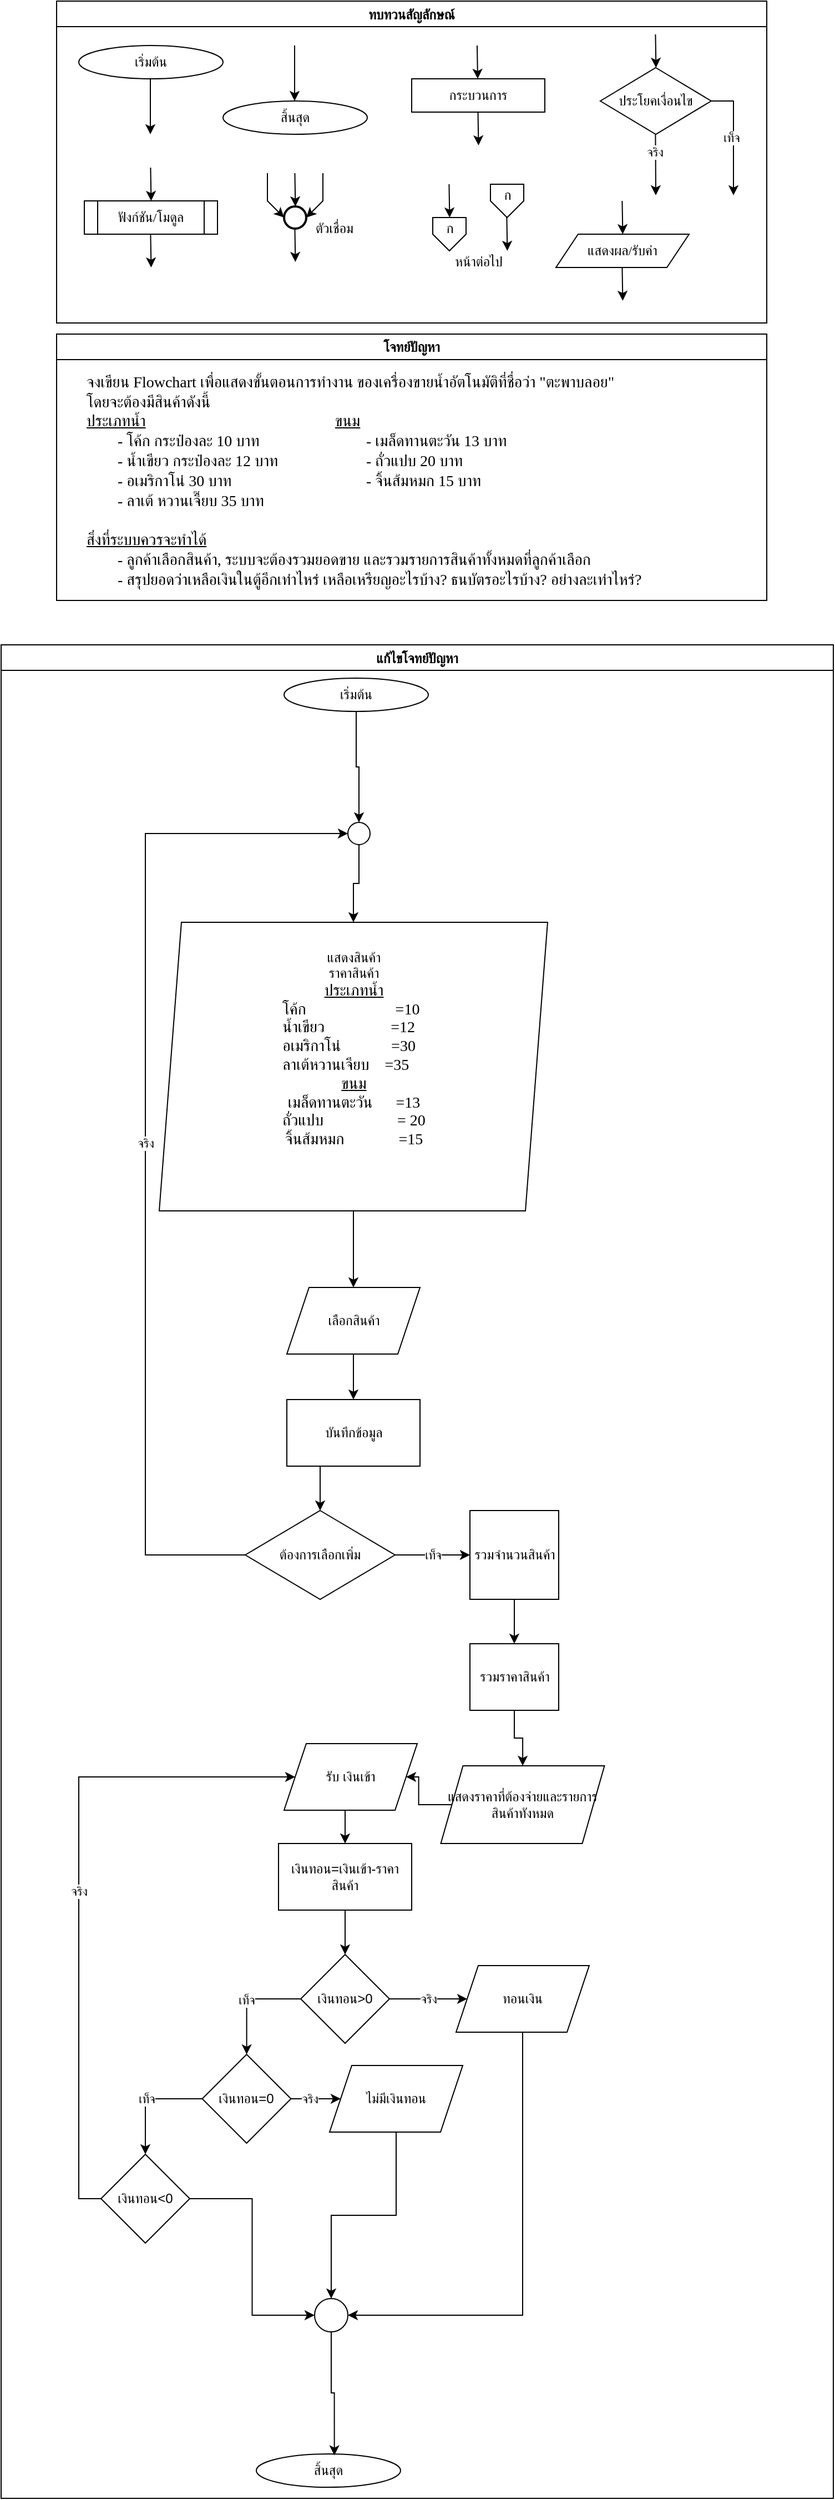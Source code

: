 <mxfile version="28.0.3">
  <diagram id="C5RBs43oDa-KdzZeNtuy" name="Page-1">
    <mxGraphModel dx="3125" dy="1480" grid="1" gridSize="10" guides="1" tooltips="1" connect="1" arrows="1" fold="1" page="1" pageScale="1" pageWidth="827" pageHeight="1169" math="0" shadow="0">
      <root>
        <mxCell id="WIyWlLk6GJQsqaUBKTNV-0" />
        <mxCell id="WIyWlLk6GJQsqaUBKTNV-1" parent="WIyWlLk6GJQsqaUBKTNV-0" />
        <mxCell id="M7CGMbNuYNeq0SnUNNgH-6" value="ทบทวนสัญลักษณ์" style="swimlane;fontFamily=Sarabun;fontSource=https%3A%2F%2Ffonts.googleapis.com%2Fcss%3Ffamily%3DSarabun;" parent="WIyWlLk6GJQsqaUBKTNV-1" vertex="1">
          <mxGeometry x="-720" y="20" width="640" height="290" as="geometry" />
        </mxCell>
        <mxCell id="M7CGMbNuYNeq0SnUNNgH-2" value="&lt;font data-font-src=&quot;https://fonts.googleapis.com/css?family=Sarabun&quot; face=&quot;Sarabun&quot;&gt;เริ่มต้น&lt;/font&gt;" style="ellipse;whiteSpace=wrap;html=1;" parent="M7CGMbNuYNeq0SnUNNgH-6" vertex="1">
          <mxGeometry x="20" y="40" width="130" height="30" as="geometry" />
        </mxCell>
        <mxCell id="M7CGMbNuYNeq0SnUNNgH-5" value="" style="endArrow=classic;html=1;rounded=0;" parent="M7CGMbNuYNeq0SnUNNgH-6" edge="1">
          <mxGeometry width="50" height="50" relative="1" as="geometry">
            <mxPoint x="84.5" y="70" as="sourcePoint" />
            <mxPoint x="84.5" y="120" as="targetPoint" />
          </mxGeometry>
        </mxCell>
        <mxCell id="M7CGMbNuYNeq0SnUNNgH-3" value="&lt;font face=&quot;Sarabun&quot;&gt;สิ้นสุด&lt;/font&gt;" style="ellipse;whiteSpace=wrap;html=1;" parent="M7CGMbNuYNeq0SnUNNgH-6" vertex="1">
          <mxGeometry x="150" y="90" width="130" height="30" as="geometry" />
        </mxCell>
        <mxCell id="M7CGMbNuYNeq0SnUNNgH-4" value="" style="endArrow=classic;html=1;rounded=0;" parent="M7CGMbNuYNeq0SnUNNgH-6" edge="1">
          <mxGeometry width="50" height="50" relative="1" as="geometry">
            <mxPoint x="214.5" y="40" as="sourcePoint" />
            <mxPoint x="214.5" y="90" as="targetPoint" />
          </mxGeometry>
        </mxCell>
        <mxCell id="mvioNwK95yMqdUQ73LqQ-0" value="กระบวนการ" style="rounded=0;whiteSpace=wrap;html=1;fontFamily=Sarabun;fontSource=https%3A%2F%2Ffonts.googleapis.com%2Fcss%3Ffamily%3DSarabun;" parent="M7CGMbNuYNeq0SnUNNgH-6" vertex="1">
          <mxGeometry x="320" y="70" width="120" height="30" as="geometry" />
        </mxCell>
        <mxCell id="mvioNwK95yMqdUQ73LqQ-1" value="" style="endArrow=classic;html=1;rounded=0;" parent="M7CGMbNuYNeq0SnUNNgH-6" edge="1">
          <mxGeometry width="50" height="50" relative="1" as="geometry">
            <mxPoint x="379" y="40" as="sourcePoint" />
            <mxPoint x="379.5" y="70" as="targetPoint" />
          </mxGeometry>
        </mxCell>
        <mxCell id="mvioNwK95yMqdUQ73LqQ-2" value="" style="endArrow=classic;html=1;rounded=0;" parent="M7CGMbNuYNeq0SnUNNgH-6" edge="1">
          <mxGeometry width="50" height="50" relative="1" as="geometry">
            <mxPoint x="379.75" y="100" as="sourcePoint" />
            <mxPoint x="380.25" y="130" as="targetPoint" />
          </mxGeometry>
        </mxCell>
        <mxCell id="mvioNwK95yMqdUQ73LqQ-3" value="ประโยคเงื่อนไข" style="rhombus;whiteSpace=wrap;html=1;fontFamily=Sarabun;fontSource=https%3A%2F%2Ffonts.googleapis.com%2Fcss%3Ffamily%3DSarabun;" parent="M7CGMbNuYNeq0SnUNNgH-6" vertex="1">
          <mxGeometry x="490" y="60" width="100" height="60" as="geometry" />
        </mxCell>
        <mxCell id="mvioNwK95yMqdUQ73LqQ-4" value="" style="endArrow=classic;html=1;rounded=0;" parent="M7CGMbNuYNeq0SnUNNgH-6" edge="1">
          <mxGeometry width="50" height="50" relative="1" as="geometry">
            <mxPoint x="539.71" y="30" as="sourcePoint" />
            <mxPoint x="540.21" y="60" as="targetPoint" />
          </mxGeometry>
        </mxCell>
        <mxCell id="mvioNwK95yMqdUQ73LqQ-5" value="" style="endArrow=classic;html=1;rounded=0;" parent="M7CGMbNuYNeq0SnUNNgH-6" edge="1">
          <mxGeometry width="50" height="50" relative="1" as="geometry">
            <mxPoint x="539.71" y="120" as="sourcePoint" />
            <mxPoint x="540" y="175" as="targetPoint" />
          </mxGeometry>
        </mxCell>
        <mxCell id="mvioNwK95yMqdUQ73LqQ-7" value="จริง" style="edgeLabel;html=1;align=center;verticalAlign=middle;resizable=0;points=[];fontFamily=Sarabun;fontSource=https%3A%2F%2Ffonts.googleapis.com%2Fcss%3Ffamily%3DSarabun;" parent="mvioNwK95yMqdUQ73LqQ-5" vertex="1" connectable="0">
          <mxGeometry x="-0.414" y="-1" relative="1" as="geometry">
            <mxPoint as="offset" />
          </mxGeometry>
        </mxCell>
        <mxCell id="mvioNwK95yMqdUQ73LqQ-6" value="" style="endArrow=classic;html=1;rounded=0;exitX=1;exitY=0.5;exitDx=0;exitDy=0;" parent="M7CGMbNuYNeq0SnUNNgH-6" source="mvioNwK95yMqdUQ73LqQ-3" edge="1">
          <mxGeometry width="50" height="50" relative="1" as="geometry">
            <mxPoint x="620" y="95" as="sourcePoint" />
            <mxPoint x="610" y="175" as="targetPoint" />
            <Array as="points">
              <mxPoint x="610" y="90" />
            </Array>
          </mxGeometry>
        </mxCell>
        <mxCell id="mvioNwK95yMqdUQ73LqQ-8" value="&lt;font data-font-src=&quot;https://fonts.googleapis.com/css?family=Sarabun&quot; face=&quot;Sarabun&quot;&gt;เท็จ&lt;/font&gt;" style="edgeLabel;html=1;align=center;verticalAlign=middle;resizable=0;points=[];" parent="mvioNwK95yMqdUQ73LqQ-6" vertex="1" connectable="0">
          <mxGeometry x="-0.002" y="-2" relative="1" as="geometry">
            <mxPoint as="offset" />
          </mxGeometry>
        </mxCell>
        <mxCell id="mvioNwK95yMqdUQ73LqQ-9" value="&lt;font data-font-src=&quot;https://fonts.googleapis.com/css?family=Sarabun&quot; face=&quot;Sarabun&quot;&gt;ฟังก์ชัน/โมดูล&lt;/font&gt;" style="shape=process;whiteSpace=wrap;html=1;backgroundOutline=1;" parent="M7CGMbNuYNeq0SnUNNgH-6" vertex="1">
          <mxGeometry x="25" y="180" width="120" height="30" as="geometry" />
        </mxCell>
        <mxCell id="mvioNwK95yMqdUQ73LqQ-11" value="" style="endArrow=classic;html=1;rounded=0;" parent="M7CGMbNuYNeq0SnUNNgH-6" edge="1">
          <mxGeometry width="50" height="50" relative="1" as="geometry">
            <mxPoint x="84.71" y="150" as="sourcePoint" />
            <mxPoint x="85.21" y="180" as="targetPoint" />
          </mxGeometry>
        </mxCell>
        <mxCell id="mvioNwK95yMqdUQ73LqQ-12" value="" style="endArrow=classic;html=1;rounded=0;" parent="M7CGMbNuYNeq0SnUNNgH-6" edge="1">
          <mxGeometry width="50" height="50" relative="1" as="geometry">
            <mxPoint x="84.71" y="210" as="sourcePoint" />
            <mxPoint x="85.21" y="240" as="targetPoint" />
          </mxGeometry>
        </mxCell>
        <mxCell id="mvioNwK95yMqdUQ73LqQ-13" value="" style="strokeWidth=2;html=1;shape=mxgraph.flowchart.start_2;whiteSpace=wrap;" parent="M7CGMbNuYNeq0SnUNNgH-6" vertex="1">
          <mxGeometry x="205" y="185" width="20" height="20" as="geometry" />
        </mxCell>
        <mxCell id="mvioNwK95yMqdUQ73LqQ-16" value="" style="endArrow=classic;html=1;rounded=0;" parent="M7CGMbNuYNeq0SnUNNgH-6" edge="1">
          <mxGeometry width="50" height="50" relative="1" as="geometry">
            <mxPoint x="214.71" y="155" as="sourcePoint" />
            <mxPoint x="215.21" y="185" as="targetPoint" />
          </mxGeometry>
        </mxCell>
        <mxCell id="mvioNwK95yMqdUQ73LqQ-17" value="" style="endArrow=classic;html=1;rounded=0;entryX=0;entryY=0.5;entryDx=0;entryDy=0;entryPerimeter=0;" parent="M7CGMbNuYNeq0SnUNNgH-6" target="mvioNwK95yMqdUQ73LqQ-13" edge="1">
          <mxGeometry width="50" height="50" relative="1" as="geometry">
            <mxPoint x="190.0" y="155" as="sourcePoint" />
            <mxPoint x="190.5" y="185" as="targetPoint" />
            <Array as="points">
              <mxPoint x="190" y="180" />
            </Array>
          </mxGeometry>
        </mxCell>
        <mxCell id="mvioNwK95yMqdUQ73LqQ-18" value="" style="endArrow=classic;html=1;rounded=0;entryX=1;entryY=0.5;entryDx=0;entryDy=0;entryPerimeter=0;" parent="M7CGMbNuYNeq0SnUNNgH-6" target="mvioNwK95yMqdUQ73LqQ-13" edge="1">
          <mxGeometry width="50" height="50" relative="1" as="geometry">
            <mxPoint x="240.0" y="155" as="sourcePoint" />
            <mxPoint x="240.5" y="185" as="targetPoint" />
            <Array as="points">
              <mxPoint x="240" y="180" />
            </Array>
          </mxGeometry>
        </mxCell>
        <mxCell id="mvioNwK95yMqdUQ73LqQ-19" value="" style="endArrow=classic;html=1;rounded=0;" parent="M7CGMbNuYNeq0SnUNNgH-6" edge="1">
          <mxGeometry width="50" height="50" relative="1" as="geometry">
            <mxPoint x="214.71" y="205" as="sourcePoint" />
            <mxPoint x="215.21" y="235" as="targetPoint" />
          </mxGeometry>
        </mxCell>
        <mxCell id="mvioNwK95yMqdUQ73LqQ-20" value="&lt;font data-font-src=&quot;https://fonts.googleapis.com/css?family=Sarabun&quot; face=&quot;Sarabun&quot;&gt;ตัวเชื่อม&lt;/font&gt;" style="text;html=1;align=center;verticalAlign=middle;resizable=0;points=[];autosize=1;strokeColor=none;fillColor=none;" parent="M7CGMbNuYNeq0SnUNNgH-6" vertex="1">
          <mxGeometry x="220" y="190" width="60" height="30" as="geometry" />
        </mxCell>
        <mxCell id="mvioNwK95yMqdUQ73LqQ-25" value="" style="endArrow=classic;html=1;rounded=0;" parent="M7CGMbNuYNeq0SnUNNgH-6" edge="1">
          <mxGeometry width="50" height="50" relative="1" as="geometry">
            <mxPoint x="353.71" y="165" as="sourcePoint" />
            <mxPoint x="354.21" y="195" as="targetPoint" />
          </mxGeometry>
        </mxCell>
        <mxCell id="mvioNwK95yMqdUQ73LqQ-21" value="" style="verticalLabelPosition=bottom;verticalAlign=top;html=1;shape=offPageConnector;rounded=0;size=0.5;" parent="M7CGMbNuYNeq0SnUNNgH-6" vertex="1">
          <mxGeometry x="339" y="195" width="30" height="30" as="geometry" />
        </mxCell>
        <mxCell id="mvioNwK95yMqdUQ73LqQ-26" value="" style="endArrow=classic;html=1;rounded=0;" parent="M7CGMbNuYNeq0SnUNNgH-6" edge="1">
          <mxGeometry width="50" height="50" relative="1" as="geometry">
            <mxPoint x="405.71" y="195" as="sourcePoint" />
            <mxPoint x="406.21" y="225" as="targetPoint" />
          </mxGeometry>
        </mxCell>
        <mxCell id="mvioNwK95yMqdUQ73LqQ-27" value="" style="verticalLabelPosition=bottom;verticalAlign=top;html=1;shape=offPageConnector;rounded=0;size=0.5;" parent="M7CGMbNuYNeq0SnUNNgH-6" vertex="1">
          <mxGeometry x="391" y="165" width="30" height="30" as="geometry" />
        </mxCell>
        <mxCell id="mvioNwK95yMqdUQ73LqQ-28" value="หน้าต่อไป" style="text;html=1;align=center;verticalAlign=middle;resizable=0;points=[];autosize=1;strokeColor=none;fillColor=none;fontFamily=Sarabun;fontSource=https%3A%2F%2Ffonts.googleapis.com%2Fcss%3Ffamily%3DSarabun;" parent="M7CGMbNuYNeq0SnUNNgH-6" vertex="1">
          <mxGeometry x="345" y="220" width="70" height="30" as="geometry" />
        </mxCell>
        <mxCell id="mvioNwK95yMqdUQ73LqQ-29" value="ก" style="text;html=1;align=center;verticalAlign=middle;resizable=0;points=[];autosize=1;strokeColor=none;fillColor=none;fontFamily=Sarabun;fontSource=https%3A%2F%2Ffonts.googleapis.com%2Fcss%3Ffamily%3DSarabun;" parent="M7CGMbNuYNeq0SnUNNgH-6" vertex="1">
          <mxGeometry x="339" y="190" width="30" height="30" as="geometry" />
        </mxCell>
        <mxCell id="mvioNwK95yMqdUQ73LqQ-30" value="ก" style="text;html=1;align=center;verticalAlign=middle;resizable=0;points=[];autosize=1;strokeColor=none;fillColor=none;fontFamily=Sarabun;fontSource=https%3A%2F%2Ffonts.googleapis.com%2Fcss%3Ffamily%3DSarabun;" parent="M7CGMbNuYNeq0SnUNNgH-6" vertex="1">
          <mxGeometry x="391" y="160" width="30" height="30" as="geometry" />
        </mxCell>
        <mxCell id="mvioNwK95yMqdUQ73LqQ-32" value="แสดงผล/รับค่า" style="shape=parallelogram;perimeter=parallelogramPerimeter;whiteSpace=wrap;html=1;fixedSize=1;fontFamily=Sarabun;fontSource=https%3A%2F%2Ffonts.googleapis.com%2Fcss%3Ffamily%3DSarabun;" parent="M7CGMbNuYNeq0SnUNNgH-6" vertex="1">
          <mxGeometry x="450" y="210" width="120" height="30" as="geometry" />
        </mxCell>
        <mxCell id="mvioNwK95yMqdUQ73LqQ-33" value="" style="endArrow=classic;html=1;rounded=0;" parent="M7CGMbNuYNeq0SnUNNgH-6" edge="1">
          <mxGeometry width="50" height="50" relative="1" as="geometry">
            <mxPoint x="509.71" y="180" as="sourcePoint" />
            <mxPoint x="510.21" y="210" as="targetPoint" />
          </mxGeometry>
        </mxCell>
        <mxCell id="mvioNwK95yMqdUQ73LqQ-34" value="" style="endArrow=classic;html=1;rounded=0;" parent="M7CGMbNuYNeq0SnUNNgH-6" edge="1">
          <mxGeometry width="50" height="50" relative="1" as="geometry">
            <mxPoint x="509.71" y="240" as="sourcePoint" />
            <mxPoint x="510.21" y="270" as="targetPoint" />
          </mxGeometry>
        </mxCell>
        <mxCell id="mvioNwK95yMqdUQ73LqQ-36" value="แก้ไขโจทย์ปัญหา" style="swimlane;fontFamily=Sarabun;fontSource=https%3A%2F%2Ffonts.googleapis.com%2Fcss%3Ffamily%3DSarabun;" parent="WIyWlLk6GJQsqaUBKTNV-1" vertex="1">
          <mxGeometry x="-770" y="600" width="750" height="1670" as="geometry" />
        </mxCell>
        <mxCell id="hiBAoouxPa1-RDpMhZu3-56" style="edgeStyle=orthogonalEdgeStyle;rounded=0;orthogonalLoop=1;jettySize=auto;html=1;exitX=0.5;exitY=1;exitDx=0;exitDy=0;entryX=0.5;entryY=0;entryDx=0;entryDy=0;" edge="1" parent="mvioNwK95yMqdUQ73LqQ-36" source="mvioNwK95yMqdUQ73LqQ-35" target="hiBAoouxPa1-RDpMhZu3-66">
          <mxGeometry relative="1" as="geometry">
            <mxPoint x="322.5" y="110" as="targetPoint" />
          </mxGeometry>
        </mxCell>
        <mxCell id="mvioNwK95yMqdUQ73LqQ-35" value="&lt;font data-font-src=&quot;https://fonts.googleapis.com/css?family=Sarabun&quot; face=&quot;Sarabun&quot;&gt;เริ่มต้น&lt;/font&gt;" style="ellipse;whiteSpace=wrap;html=1;" parent="mvioNwK95yMqdUQ73LqQ-36" vertex="1">
          <mxGeometry x="255" y="30" width="130" height="30" as="geometry" />
        </mxCell>
        <mxCell id="mvioNwK95yMqdUQ73LqQ-69" value="&lt;font face=&quot;Sarabun&quot;&gt;สิ้นสุด&lt;/font&gt;" style="ellipse;whiteSpace=wrap;html=1;" parent="mvioNwK95yMqdUQ73LqQ-36" vertex="1">
          <mxGeometry x="230" y="1630" width="130" height="30" as="geometry" />
        </mxCell>
        <mxCell id="hiBAoouxPa1-RDpMhZu3-42" value="จริง" style="edgeStyle=orthogonalEdgeStyle;rounded=0;orthogonalLoop=1;jettySize=auto;html=1;exitX=0;exitY=0.5;exitDx=0;exitDy=0;entryX=0;entryY=0.5;entryDx=0;entryDy=0;" edge="1" parent="mvioNwK95yMqdUQ73LqQ-36" source="hiBAoouxPa1-RDpMhZu3-35">
          <mxGeometry relative="1" as="geometry">
            <mxPoint x="320" y="485" as="targetPoint" />
            <Array as="points">
              <mxPoint x="20" y="825" />
              <mxPoint x="20" y="485" />
            </Array>
          </mxGeometry>
        </mxCell>
        <mxCell id="hiBAoouxPa1-RDpMhZu3-65" value="จริง" style="edgeStyle=orthogonalEdgeStyle;rounded=0;orthogonalLoop=1;jettySize=auto;html=1;exitX=0;exitY=0.5;exitDx=0;exitDy=0;entryX=0;entryY=0.5;entryDx=0;entryDy=0;" edge="1" parent="mvioNwK95yMqdUQ73LqQ-36" source="hiBAoouxPa1-RDpMhZu3-63" target="hiBAoouxPa1-RDpMhZu3-66">
          <mxGeometry relative="1" as="geometry">
            <mxPoint x="170" y="580" as="targetPoint" />
            <Array as="points">
              <mxPoint x="130" y="820" />
              <mxPoint x="130" y="170" />
            </Array>
          </mxGeometry>
        </mxCell>
        <mxCell id="hiBAoouxPa1-RDpMhZu3-108" style="edgeStyle=orthogonalEdgeStyle;rounded=0;orthogonalLoop=1;jettySize=auto;html=1;exitX=0.5;exitY=1;exitDx=0;exitDy=0;entryX=0.5;entryY=0;entryDx=0;entryDy=0;" edge="1" parent="mvioNwK95yMqdUQ73LqQ-36" source="hiBAoouxPa1-RDpMhZu3-66" target="hiBAoouxPa1-RDpMhZu3-78">
          <mxGeometry relative="1" as="geometry" />
        </mxCell>
        <mxCell id="hiBAoouxPa1-RDpMhZu3-66" value="" style="ellipse;whiteSpace=wrap;html=1;aspect=fixed;" vertex="1" parent="mvioNwK95yMqdUQ73LqQ-36">
          <mxGeometry x="312.5" y="160" width="20" height="20" as="geometry" />
        </mxCell>
        <mxCell id="hiBAoouxPa1-RDpMhZu3-80" style="edgeStyle=orthogonalEdgeStyle;rounded=0;orthogonalLoop=1;jettySize=auto;html=1;exitX=0.5;exitY=1;exitDx=0;exitDy=0;entryX=0.5;entryY=0;entryDx=0;entryDy=0;" edge="1" parent="mvioNwK95yMqdUQ73LqQ-36" source="hiBAoouxPa1-RDpMhZu3-78" target="hiBAoouxPa1-RDpMhZu3-61">
          <mxGeometry relative="1" as="geometry" />
        </mxCell>
        <mxCell id="hiBAoouxPa1-RDpMhZu3-78" value="แสดงสินค้า&lt;div&gt;ราคาสินค้า&lt;div&gt;&lt;u style=&quot;font-family: Sarabun; font-size: 14px; text-align: left; text-wrap-mode: nowrap;&quot;&gt;ประเภทน้ำ&lt;/u&gt;&lt;/div&gt;&lt;div style=&quot;text-align: left;&quot;&gt;&lt;span style=&quot;font-family: Sarabun; font-size: 14px; text-wrap-mode: nowrap;&quot;&gt;โค้ก&amp;nbsp; &amp;nbsp; &amp;nbsp; &amp;nbsp; &amp;nbsp; &amp;nbsp; &amp;nbsp; &amp;nbsp; &amp;nbsp; &amp;nbsp; &amp;nbsp; &amp;nbsp;=10&lt;/span&gt;&lt;/div&gt;&lt;div style=&quot;text-align: left;&quot;&gt;&lt;span style=&quot;font-family: Sarabun; font-size: 14px; text-wrap-mode: nowrap;&quot;&gt;น้ำเขียว&amp;nbsp; &amp;nbsp; &amp;nbsp; &amp;nbsp; &amp;nbsp; &amp;nbsp; &amp;nbsp; &amp;nbsp; &amp;nbsp;=12&lt;/span&gt;&lt;/div&gt;&lt;div style=&quot;text-align: left;&quot;&gt;&lt;span style=&quot;font-family: Sarabun; font-size: 14px; text-wrap-mode: nowrap;&quot;&gt;อเมริกาโน่&amp;nbsp; &amp;nbsp; &amp;nbsp; &amp;nbsp; &amp;nbsp; &amp;nbsp; &amp;nbsp;=30&lt;/span&gt;&lt;/div&gt;&lt;div style=&quot;text-align: left;&quot;&gt;&lt;span style=&quot;font-family: Sarabun; font-size: 14px; text-wrap-mode: nowrap;&quot;&gt;ลาเต้หวานเจียบ&amp;nbsp; &amp;nbsp; =35&lt;/span&gt;&lt;/div&gt;&lt;/div&gt;&lt;div style=&quot;&quot;&gt;&lt;u style=&quot;font-family: Sarabun; font-size: 14px; text-wrap-mode: nowrap;&quot;&gt;&lt;span style=&quot;white-space-collapse: preserve;&quot;&gt;ข&lt;/span&gt;นม&lt;/u&gt;&lt;br&gt;&lt;div&gt;&lt;span style=&quot;color: rgba(0, 0, 0, 0); font-family: monospace; font-size: 0px; text-wrap-mode: nowrap;&quot;&gt;%3CmxGraphModel%3E%3Croot%3E%3CmxCell%20id%3D%220%22%2F%3E%3CmxCell%20id%3D%221%22%20parent%3D%220%22%2F%3E%3CmxCell%20id%3D%222%22%20value%3D%22%E0%B8%A3%E0%B8%B2%E0%B8%84%E0%B8%B2%E0%B8%AA%E0%B8%B4%E0%B8%99%E0%B8%84%E0%B9%89%E0%B8%B2%26lt%3Bdiv%26gt%3B%26lt%3Bu%20style%3D%26quot%3Bfont-family%3A%20Sarabun%3B%20font-size%3A%2014px%3B%20text-align%3A%20left%3B%20text-wrap-mode%3A%20nowrap%3B%26quot%3B%26gt%3B%E0%B8%9B%E0%B8%A3%E0%B8%B0%E0%B9%80%E0%B8%A0%E0%B8%97%E0%B8%99%E0%B9%89%E0%B8%B3%26lt%3B%2Fu%26gt%3B%26lt%3B%2Fdiv%26gt%3B%26lt%3Bdiv%20style%3D%26quot%3Btext-align%3A%20left%3B%26quot%3B%26gt%3B%26lt%3Bspan%20style%3D%26quot%3Bfont-family%3A%20Sarabun%3B%20font-size%3A%2014px%3B%20text-wrap-mode%3A%20nowrap%3B%26quot%3B%26gt%3B%E0%B9%82%E0%B8%84%E0%B9%89%E0%B8%81%26amp%3Bnbsp%3B%20%26amp%3Bnbsp%3B%20%26amp%3Bnbsp%3B%20%26amp%3Bnbsp%3B%20%26amp%3Bnbsp%3B%20%26amp%3Bnbsp%3B%20%26amp%3Bnbsp%3B%20%26amp%3Bnbsp%3B%20%26amp%3Bnbsp%3B%20%26amp%3Bnbsp%3B%20%26amp%3Bnbsp%3B%20%3D%2010%26lt%3B%2Fspan%26gt%3B%26lt%3B%2Fdiv%26gt%3B%26lt%3Bdiv%20style%3D%26quot%3Btext-align%3A%20left%3B%26quot%3B%26gt%3B%26lt%3Bspan%20style%3D%26quot%3Bfont-family%3A%20Sarabun%3B%20font-size%3A%2014px%3B%20text-wrap-mode%3A%20nowrap%3B%26quot%3B%26gt%3B%E0%B8%99%E0%B9%89%E0%B8%B3%E0%B9%80%E0%B8%82%E0%B8%B5%E0%B8%A2%E0%B8%A7%26amp%3Bnbsp%3B%20%26amp%3Bnbsp%3B%20%26amp%3Bnbsp%3B%20%26amp%3Bnbsp%3B%20%26amp%3Bnbsp%3B%20%26amp%3Bnbsp%3B%20%26amp%3Bnbsp%3B%20%26amp%3Bnbsp%3B%20%3D%2012%26lt%3B%2Fspan%26gt%3B%26lt%3B%2Fdiv%26gt%3B%26lt%3Bdiv%20style%3D%26quot%3Btext-align%3A%20left%3B%26quot%3B%26gt%3B%26lt%3Bspan%20style%3D%26quot%3Bfont-family%3A%20Sarabun%3B%20font-size%3A%2014px%3B%20text-wrap-mode%3A%20nowrap%3B%26quot%3B%26gt%3B%E0%B8%AD%E0%B9%80%E0%B8%A1%E0%B8%A3%E0%B8%B4%E0%B8%81%E0%B8%B2%E0%B9%82%E0%B8%99%E0%B9%88%26amp%3Bnbsp%3B%20%26amp%3Bnbsp%3B%20%26amp%3Bnbsp%3B%20%26amp%3Bnbsp%3B%20%26amp%3Bnbsp%3B%20%26amp%3Bnbsp%3B%20%3D%2030%26lt%3B%2Fspan%26gt%3B%26lt%3B%2Fdiv%26gt%3B%26lt%3Bdiv%20style%3D%26quot%3Btext-align%3A%20left%3B%26quot%3B%26gt%3B%26lt%3Bspan%20style%3D%26quot%3Bfont-family%3A%20Sarabun%3B%20font-size%3A%2014px%3B%20text-wrap-mode%3A%20nowrap%3B%26quot%3B%26gt%3B%E0%B8%A5%E0%B8%B2%E0%B9%80%E0%B8%95%E0%B9%89%E0%B8%AB%E0%B8%A7%E0%B8%B2%E0%B8%99%E0%B9%80%E0%B8%88%E0%B8%B5%E0%B8%A2%E0%B8%9A%26amp%3Bnbsp%3B%20%26amp%3Bnbsp%3B%3D%2035%26lt%3B%2Fspan%26gt%3B%26lt%3B%2Fdiv%26gt%3B%26lt%3Bdiv%20style%3D%26quot%3Btext-align%3A%20left%3B%26quot%3B%26gt%3B%26lt%3Bspan%20style%3D%26quot%3Bfont-family%3A%20Sarabun%3B%20font-size%3A%2014px%3B%20text-wrap-mode%3A%20nowrap%3B%26quot%3B%26gt%3B%26lt%3Bbr%26gt%3B%26lt%3B%2Fspan%26gt%3B%26lt%3B%2Fdiv%26gt%3B%22%20style%3D%22rounded%3D0%3BwhiteSpace%3Dwrap%3Bhtml%3D1%3B%22%20vertex%3D%221%22%20parent%3D%221%22%3E%3CmxGeometry%20x%3D%22-577.5%22%20y%3D%22850%22%20width%3D%22177.5%22%20height%3D%22130%22%20as%3D%22geometry%22%2F%3E%3C%2FmxCell%3E%3C%2Froot%3E%3C%2FmxGraphModel%3E&lt;/span&gt;&lt;span style=&quot;font-family: Sarabun; font-size: 14px; text-wrap-mode: nowrap;&quot;&gt;เมล็ดทานตะวัน&lt;/span&gt;&lt;span style=&quot;font-family: Sarabun; font-size: 14px; text-wrap-mode: nowrap; background-color: transparent; color: light-dark(rgb(0, 0, 0), rgb(255, 255, 255));&quot;&gt;&amp;nbsp; &amp;nbsp; &amp;nbsp; =13&lt;/span&gt;&lt;/div&gt;&lt;div&gt;&lt;span style=&quot;font-family: Sarabun; font-size: 14px; text-wrap-mode: nowrap; background-color: transparent; color: light-dark(rgb(0, 0, 0), rgb(255, 255, 255));&quot;&gt;ถั่วแปบ&lt;/span&gt;&lt;span style=&quot;font-family: Sarabun; font-size: 14px; text-wrap-mode: nowrap;&quot;&gt;&amp;nbsp; &amp;nbsp; &amp;nbsp; &amp;nbsp; &amp;nbsp; &amp;nbsp; &amp;nbsp; &amp;nbsp; &amp;nbsp; &amp;nbsp;= 20&lt;/span&gt;&lt;/div&gt;&lt;div&gt;&lt;span style=&quot;font-family: Sarabun; font-size: 14px; text-wrap-mode: nowrap; background-color: transparent; color: light-dark(rgb(0, 0, 0), rgb(255, 255, 255));&quot;&gt;จิ้นส้มหมก&lt;/span&gt;&lt;span style=&quot;font-family: Sarabun; font-size: 14px; text-wrap-mode: nowrap;&quot;&gt;&amp;nbsp; &amp;nbsp; &amp;nbsp; &amp;nbsp; &amp;nbsp; &amp;nbsp; &amp;nbsp; =15&lt;/span&gt;&lt;/div&gt;&lt;div&gt;&lt;br&gt;&lt;/div&gt;&lt;/div&gt;&lt;div&gt;&lt;span style=&quot;font-family: Sarabun; font-size: 14px; text-wrap-mode: nowrap;&quot;&gt;&lt;br&gt;&lt;/span&gt;&lt;/div&gt;" style="shape=parallelogram;perimeter=parallelogramPerimeter;whiteSpace=wrap;html=1;fixedSize=1;" vertex="1" parent="mvioNwK95yMqdUQ73LqQ-36">
          <mxGeometry x="142.5" y="250" width="350" height="260" as="geometry" />
        </mxCell>
        <mxCell id="hiBAoouxPa1-RDpMhZu3-110" style="edgeStyle=orthogonalEdgeStyle;rounded=0;orthogonalLoop=1;jettySize=auto;html=1;exitX=0.5;exitY=1;exitDx=0;exitDy=0;entryX=0.5;entryY=0;entryDx=0;entryDy=0;" edge="1" parent="mvioNwK95yMqdUQ73LqQ-36" source="hiBAoouxPa1-RDpMhZu3-61" target="hiBAoouxPa1-RDpMhZu3-109">
          <mxGeometry relative="1" as="geometry" />
        </mxCell>
        <mxCell id="hiBAoouxPa1-RDpMhZu3-61" value="เลือกสินค้า" style="shape=parallelogram;perimeter=parallelogramPerimeter;whiteSpace=wrap;html=1;fixedSize=1;" vertex="1" parent="mvioNwK95yMqdUQ73LqQ-36">
          <mxGeometry x="257.5" y="579" width="120" height="60" as="geometry" />
        </mxCell>
        <mxCell id="hiBAoouxPa1-RDpMhZu3-63" value="ต้องการเลือกเพิ่ม" style="rhombus;whiteSpace=wrap;html=1;" vertex="1" parent="mvioNwK95yMqdUQ73LqQ-36">
          <mxGeometry x="220" y="780" width="135" height="80" as="geometry" />
        </mxCell>
        <mxCell id="hiBAoouxPa1-RDpMhZu3-75" value="" style="edgeStyle=orthogonalEdgeStyle;rounded=0;orthogonalLoop=1;jettySize=auto;html=1;" edge="1" parent="mvioNwK95yMqdUQ73LqQ-36" source="hiBAoouxPa1-RDpMhZu3-70" target="hiBAoouxPa1-RDpMhZu3-74">
          <mxGeometry relative="1" as="geometry" />
        </mxCell>
        <mxCell id="hiBAoouxPa1-RDpMhZu3-70" value="รวมราคาสินค้า" style="whiteSpace=wrap;html=1;" vertex="1" parent="mvioNwK95yMqdUQ73LqQ-36">
          <mxGeometry x="422.5" y="900" width="80" height="60" as="geometry" />
        </mxCell>
        <mxCell id="hiBAoouxPa1-RDpMhZu3-77" value="" style="edgeStyle=orthogonalEdgeStyle;rounded=0;orthogonalLoop=1;jettySize=auto;html=1;" edge="1" parent="mvioNwK95yMqdUQ73LqQ-36" source="hiBAoouxPa1-RDpMhZu3-74" target="hiBAoouxPa1-RDpMhZu3-76">
          <mxGeometry relative="1" as="geometry" />
        </mxCell>
        <mxCell id="hiBAoouxPa1-RDpMhZu3-74" value="แสดงราคาที่ต้องจ่ายและรายการสินค้าทังหมด" style="shape=parallelogram;perimeter=parallelogramPerimeter;whiteSpace=wrap;html=1;fixedSize=1;" vertex="1" parent="mvioNwK95yMqdUQ73LqQ-36">
          <mxGeometry x="396.25" y="1010" width="147.5" height="70" as="geometry" />
        </mxCell>
        <mxCell id="hiBAoouxPa1-RDpMhZu3-82" style="edgeStyle=orthogonalEdgeStyle;rounded=0;orthogonalLoop=1;jettySize=auto;html=1;exitX=0.5;exitY=1;exitDx=0;exitDy=0;entryX=0.5;entryY=0;entryDx=0;entryDy=0;" edge="1" parent="mvioNwK95yMqdUQ73LqQ-36" source="hiBAoouxPa1-RDpMhZu3-76" target="hiBAoouxPa1-RDpMhZu3-81">
          <mxGeometry relative="1" as="geometry" />
        </mxCell>
        <mxCell id="hiBAoouxPa1-RDpMhZu3-76" value="รับ เงินเข้า" style="shape=parallelogram;perimeter=parallelogramPerimeter;whiteSpace=wrap;html=1;fixedSize=1;" vertex="1" parent="mvioNwK95yMqdUQ73LqQ-36">
          <mxGeometry x="255" y="990" width="120" height="60" as="geometry" />
        </mxCell>
        <mxCell id="hiBAoouxPa1-RDpMhZu3-71" value="" style="edgeStyle=orthogonalEdgeStyle;rounded=0;orthogonalLoop=1;jettySize=auto;html=1;" edge="1" parent="mvioNwK95yMqdUQ73LqQ-36" source="hiBAoouxPa1-RDpMhZu3-69" target="hiBAoouxPa1-RDpMhZu3-70">
          <mxGeometry relative="1" as="geometry" />
        </mxCell>
        <mxCell id="hiBAoouxPa1-RDpMhZu3-69" value="รวมจำนวนสินค้า" style="whiteSpace=wrap;html=1;aspect=fixed;" vertex="1" parent="mvioNwK95yMqdUQ73LqQ-36">
          <mxGeometry x="422.5" y="780" width="80" height="80" as="geometry" />
        </mxCell>
        <mxCell id="hiBAoouxPa1-RDpMhZu3-68" value="เท็จ" style="edgeStyle=orthogonalEdgeStyle;rounded=0;orthogonalLoop=1;jettySize=auto;html=1;exitX=1;exitY=0.5;exitDx=0;exitDy=0;" edge="1" parent="mvioNwK95yMqdUQ73LqQ-36" source="hiBAoouxPa1-RDpMhZu3-63" target="hiBAoouxPa1-RDpMhZu3-69">
          <mxGeometry relative="1" as="geometry">
            <mxPoint x="462.5" y="820" as="targetPoint" />
          </mxGeometry>
        </mxCell>
        <mxCell id="hiBAoouxPa1-RDpMhZu3-84" value="" style="edgeStyle=orthogonalEdgeStyle;rounded=0;orthogonalLoop=1;jettySize=auto;html=1;" edge="1" parent="mvioNwK95yMqdUQ73LqQ-36" source="hiBAoouxPa1-RDpMhZu3-81" target="hiBAoouxPa1-RDpMhZu3-83">
          <mxGeometry relative="1" as="geometry" />
        </mxCell>
        <mxCell id="hiBAoouxPa1-RDpMhZu3-81" value="เงินทอน=เงินเข้า-ราคาสินค้า" style="rounded=0;whiteSpace=wrap;html=1;" vertex="1" parent="mvioNwK95yMqdUQ73LqQ-36">
          <mxGeometry x="250" y="1080" width="120" height="60" as="geometry" />
        </mxCell>
        <mxCell id="hiBAoouxPa1-RDpMhZu3-88" value="จริง" style="edgeStyle=orthogonalEdgeStyle;rounded=0;orthogonalLoop=1;jettySize=auto;html=1;" edge="1" parent="mvioNwK95yMqdUQ73LqQ-36" source="hiBAoouxPa1-RDpMhZu3-83" target="hiBAoouxPa1-RDpMhZu3-87">
          <mxGeometry relative="1" as="geometry" />
        </mxCell>
        <mxCell id="hiBAoouxPa1-RDpMhZu3-90" value="เท็จ" style="edgeStyle=orthogonalEdgeStyle;rounded=0;orthogonalLoop=1;jettySize=auto;html=1;" edge="1" parent="mvioNwK95yMqdUQ73LqQ-36" source="hiBAoouxPa1-RDpMhZu3-83" target="hiBAoouxPa1-RDpMhZu3-89">
          <mxGeometry relative="1" as="geometry" />
        </mxCell>
        <mxCell id="hiBAoouxPa1-RDpMhZu3-83" value="เงินทอน&amp;gt;0" style="rhombus;whiteSpace=wrap;html=1;rounded=0;" vertex="1" parent="mvioNwK95yMqdUQ73LqQ-36">
          <mxGeometry x="270" y="1180" width="80" height="80" as="geometry" />
        </mxCell>
        <mxCell id="hiBAoouxPa1-RDpMhZu3-104" style="edgeStyle=orthogonalEdgeStyle;rounded=0;orthogonalLoop=1;jettySize=auto;html=1;exitX=0.5;exitY=1;exitDx=0;exitDy=0;entryX=1;entryY=0.5;entryDx=0;entryDy=0;" edge="1" parent="mvioNwK95yMqdUQ73LqQ-36" source="hiBAoouxPa1-RDpMhZu3-87" target="hiBAoouxPa1-RDpMhZu3-101">
          <mxGeometry relative="1" as="geometry" />
        </mxCell>
        <mxCell id="hiBAoouxPa1-RDpMhZu3-87" value="ทอนเงิน" style="shape=parallelogram;perimeter=parallelogramPerimeter;whiteSpace=wrap;html=1;fixedSize=1;rounded=0;" vertex="1" parent="mvioNwK95yMqdUQ73LqQ-36">
          <mxGeometry x="410" y="1190" width="120" height="60" as="geometry" />
        </mxCell>
        <mxCell id="hiBAoouxPa1-RDpMhZu3-94" value="จริง" style="edgeStyle=orthogonalEdgeStyle;rounded=0;orthogonalLoop=1;jettySize=auto;html=1;" edge="1" parent="mvioNwK95yMqdUQ73LqQ-36" source="hiBAoouxPa1-RDpMhZu3-89" target="hiBAoouxPa1-RDpMhZu3-93">
          <mxGeometry relative="1" as="geometry" />
        </mxCell>
        <mxCell id="hiBAoouxPa1-RDpMhZu3-96" value="เท็จ" style="edgeStyle=orthogonalEdgeStyle;rounded=0;orthogonalLoop=1;jettySize=auto;html=1;" edge="1" parent="mvioNwK95yMqdUQ73LqQ-36" source="hiBAoouxPa1-RDpMhZu3-89" target="hiBAoouxPa1-RDpMhZu3-95">
          <mxGeometry relative="1" as="geometry" />
        </mxCell>
        <mxCell id="hiBAoouxPa1-RDpMhZu3-89" value="เงินทอน=0" style="rhombus;whiteSpace=wrap;html=1;rounded=0;" vertex="1" parent="mvioNwK95yMqdUQ73LqQ-36">
          <mxGeometry x="181.25" y="1270" width="80" height="80" as="geometry" />
        </mxCell>
        <mxCell id="hiBAoouxPa1-RDpMhZu3-103" style="edgeStyle=orthogonalEdgeStyle;rounded=0;orthogonalLoop=1;jettySize=auto;html=1;exitX=0.5;exitY=1;exitDx=0;exitDy=0;entryX=0.5;entryY=0;entryDx=0;entryDy=0;" edge="1" parent="mvioNwK95yMqdUQ73LqQ-36" source="hiBAoouxPa1-RDpMhZu3-93" target="hiBAoouxPa1-RDpMhZu3-101">
          <mxGeometry relative="1" as="geometry" />
        </mxCell>
        <mxCell id="hiBAoouxPa1-RDpMhZu3-93" value="ไม่มีเงินทอน" style="shape=parallelogram;perimeter=parallelogramPerimeter;whiteSpace=wrap;html=1;fixedSize=1;rounded=0;" vertex="1" parent="mvioNwK95yMqdUQ73LqQ-36">
          <mxGeometry x="296" y="1280" width="120" height="60" as="geometry" />
        </mxCell>
        <mxCell id="hiBAoouxPa1-RDpMhZu3-100" value="จริง" style="edgeStyle=orthogonalEdgeStyle;rounded=0;orthogonalLoop=1;jettySize=auto;html=1;exitX=0;exitY=0.5;exitDx=0;exitDy=0;entryX=0;entryY=0.5;entryDx=0;entryDy=0;" edge="1" parent="mvioNwK95yMqdUQ73LqQ-36" source="hiBAoouxPa1-RDpMhZu3-95" target="hiBAoouxPa1-RDpMhZu3-76">
          <mxGeometry relative="1" as="geometry">
            <mxPoint x="50" y="1010" as="targetPoint" />
            <Array as="points">
              <mxPoint x="70" y="1400" />
              <mxPoint x="70" y="1020" />
            </Array>
          </mxGeometry>
        </mxCell>
        <mxCell id="hiBAoouxPa1-RDpMhZu3-102" style="edgeStyle=orthogonalEdgeStyle;rounded=0;orthogonalLoop=1;jettySize=auto;html=1;exitX=1;exitY=0.5;exitDx=0;exitDy=0;entryX=0;entryY=0.5;entryDx=0;entryDy=0;" edge="1" parent="mvioNwK95yMqdUQ73LqQ-36" source="hiBAoouxPa1-RDpMhZu3-95" target="hiBAoouxPa1-RDpMhZu3-101">
          <mxGeometry relative="1" as="geometry" />
        </mxCell>
        <mxCell id="hiBAoouxPa1-RDpMhZu3-95" value="เงินทอน&amp;lt;0" style="rhombus;whiteSpace=wrap;html=1;rounded=0;" vertex="1" parent="mvioNwK95yMqdUQ73LqQ-36">
          <mxGeometry x="90" y="1360" width="80" height="80" as="geometry" />
        </mxCell>
        <mxCell id="hiBAoouxPa1-RDpMhZu3-101" value="" style="ellipse;whiteSpace=wrap;html=1;aspect=fixed;" vertex="1" parent="mvioNwK95yMqdUQ73LqQ-36">
          <mxGeometry x="282.5" y="1490" width="30" height="30" as="geometry" />
        </mxCell>
        <mxCell id="hiBAoouxPa1-RDpMhZu3-105" style="edgeStyle=orthogonalEdgeStyle;rounded=0;orthogonalLoop=1;jettySize=auto;html=1;exitX=0.5;exitY=1;exitDx=0;exitDy=0;entryX=0.541;entryY=0.043;entryDx=0;entryDy=0;entryPerimeter=0;" edge="1" parent="mvioNwK95yMqdUQ73LqQ-36" source="hiBAoouxPa1-RDpMhZu3-101" target="mvioNwK95yMqdUQ73LqQ-69">
          <mxGeometry relative="1" as="geometry" />
        </mxCell>
        <mxCell id="hiBAoouxPa1-RDpMhZu3-111" style="edgeStyle=orthogonalEdgeStyle;rounded=0;orthogonalLoop=1;jettySize=auto;html=1;exitX=0.25;exitY=1;exitDx=0;exitDy=0;entryX=0.5;entryY=0;entryDx=0;entryDy=0;" edge="1" parent="mvioNwK95yMqdUQ73LqQ-36" source="hiBAoouxPa1-RDpMhZu3-109" target="hiBAoouxPa1-RDpMhZu3-63">
          <mxGeometry relative="1" as="geometry" />
        </mxCell>
        <mxCell id="hiBAoouxPa1-RDpMhZu3-109" value="บันทึกข้อมูล" style="rounded=0;whiteSpace=wrap;html=1;" vertex="1" parent="mvioNwK95yMqdUQ73LqQ-36">
          <mxGeometry x="257.5" y="680" width="120" height="60" as="geometry" />
        </mxCell>
        <mxCell id="mvioNwK95yMqdUQ73LqQ-70" value="&lt;font data-font-src=&quot;https://fonts.googleapis.com/css?family=Sarabun&quot; face=&quot;Sarabun&quot;&gt;โจทย์ปัญหา&lt;/font&gt;" style="swimlane;whiteSpace=wrap;html=1;" parent="WIyWlLk6GJQsqaUBKTNV-1" vertex="1">
          <mxGeometry x="-720" y="320" width="640" height="240" as="geometry" />
        </mxCell>
        <mxCell id="mvioNwK95yMqdUQ73LqQ-71" value="&lt;font data-font-src=&quot;https://fonts.googleapis.com/css?family=Sarabun&quot; face=&quot;Sarabun&quot; style=&quot;font-size: 14px;&quot;&gt;จงเขียน Flowchart เพื่อแสดงขั้นตอนการทำงาน ของเครื่องขายน้ำอัตโนมัติที่ชื่อว่า &quot;ตะพาบลอย&quot;&lt;br&gt;โดยจะต้องมีสินค้าดังนี้&lt;br&gt;&lt;u&gt;ประเภทน้ำ&lt;span style=&quot;white-space: pre;&quot;&gt;&#x9;&lt;/span&gt;&lt;span style=&quot;white-space: pre;&quot;&gt;&#x9;&lt;/span&gt;&lt;span style=&quot;white-space: pre;&quot;&gt;&#x9;&lt;/span&gt;&lt;span style=&quot;white-space: pre;&quot;&gt;&#x9;&lt;/span&gt;&lt;span style=&quot;white-space: pre;&quot;&gt;&#x9;&lt;/span&gt;&lt;span style=&quot;white-space: pre;&quot;&gt;&#x9;&lt;span style=&quot;white-space: pre;&quot;&gt;&#x9;&lt;/span&gt;ข&lt;/span&gt;นม&lt;/u&gt;&lt;br&gt;&lt;span style=&quot;white-space: pre;&quot;&gt;&#x9;&lt;/span&gt;- โค้ก กระป๋องละ 10 บาท&lt;span style=&quot;white-space: pre;&quot;&gt;&#x9;&lt;/span&gt;&lt;span style=&quot;white-space: pre;&quot;&gt;&#x9;&lt;/span&gt;&lt;span style=&quot;white-space: pre;&quot;&gt;&#x9;&lt;/span&gt;&lt;span style=&quot;white-space: pre;&quot;&gt;&#x9;&lt;/span&gt;- เมล็ดทานตะวัน 13 บาท&lt;br&gt;&lt;span style=&quot;white-space: pre;&quot;&gt;&#x9;&lt;/span&gt;- น้ำเขียว กระป๋องละ 12 บาท&lt;span style=&quot;white-space: pre;&quot;&gt;&#x9;&lt;/span&gt;&lt;span style=&quot;white-space: pre;&quot;&gt;&#x9;&lt;/span&gt;&lt;span style=&quot;white-space: pre;&quot;&gt;&#x9;&lt;/span&gt;- ถั่วแปบ 20 บาท&lt;br&gt;&lt;span style=&quot;white-space: pre;&quot;&gt;&#x9;&lt;/span&gt;- อเมริกาโน่ 30 บาท&lt;span style=&quot;white-space: pre;&quot;&gt;&#x9;&lt;/span&gt;&lt;span style=&quot;white-space: pre;&quot;&gt;&#x9;&lt;/span&gt;&lt;span style=&quot;white-space: pre;&quot;&gt;&#x9;&lt;/span&gt;&lt;span style=&quot;white-space: pre;&quot;&gt;&#x9;&lt;/span&gt;&lt;span style=&quot;white-space: pre;&quot;&gt;&#x9;&lt;/span&gt;- จิ้นส้มหมก 15 บาท&lt;br&gt;&lt;span style=&quot;white-space: pre;&quot;&gt;&#x9;&lt;/span&gt;- ลาเต้ หวานเจี๊ยบ 35 บาท&lt;span style=&quot;white-space: pre;&quot;&gt;&#x9;&lt;/span&gt;&lt;br&gt;&lt;br&gt;&lt;u&gt;สิ่งที่ระบบควรจะทำได้&lt;/u&gt;&lt;br&gt;&lt;span style=&quot;white-space: pre;&quot;&gt;&#x9;&lt;/span&gt;- ลูกค้าเลือกสินค้า, ระบบจะต้องรวมยอดขาย และรวมรายการสินค้าทั้งหมดที่ลูกค้าเลือก&lt;br&gt;&lt;span style=&quot;white-space: pre;&quot;&gt;&#x9;&lt;/span&gt;- สรุปยอดว่าเหลือเงินในตู้อีกเท่าไหร่ เหลือเหรียญอะไรบ้าง? ธนบัตรอะไรบ้าง? อย่างละเท่าไหร่?&lt;br&gt;&lt;br&gt;&lt;br&gt;&lt;/font&gt;" style="text;html=1;align=left;verticalAlign=middle;resizable=0;points=[];autosize=1;strokeColor=none;fillColor=none;fontSize=14;" parent="mvioNwK95yMqdUQ73LqQ-70" vertex="1">
          <mxGeometry x="25" y="30" width="580" height="240" as="geometry" />
        </mxCell>
      </root>
    </mxGraphModel>
  </diagram>
</mxfile>
